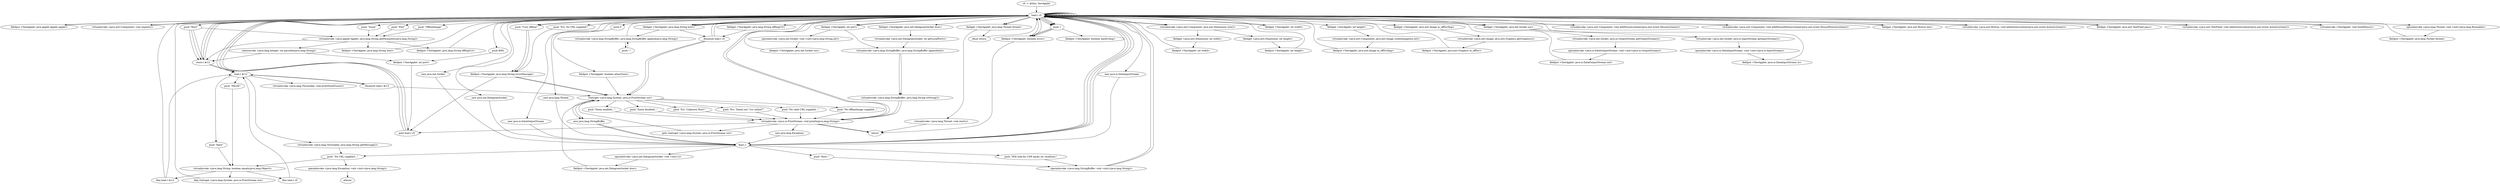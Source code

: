 digraph "" {
    "r0 := @this: YawApplet"
    "load.r r0"
    "r0 := @this: YawApplet"->"load.r r0";
    "load.r r0"->"load.r r0";
    "fieldput <YawApplet: java.applet.Applet applet>"
    "load.r r0"->"fieldput <YawApplet: java.applet.Applet applet>";
    "fieldput <YawApplet: java.applet.Applet applet>"->"load.r r0";
    "virtualinvoke <java.awt.Component: void repaint()>"
    "load.r r0"->"virtualinvoke <java.awt.Component: void repaint()>";
    "virtualinvoke <java.awt.Component: void repaint()>"->"load.r r0";
    "load.r r0"->"load.r r0";
    "push \"Host\""
    "load.r r0"->"push \"Host\"";
    "store.r $r12"
    "push \"Host\""->"store.r $r12";
    "store.r $r12"->"load.r r0";
    "push 1"
    "load.r r0"->"push 1";
    "fieldput <YawApplet: boolean error>"
    "push 1"->"fieldput <YawApplet: boolean error>";
    "fieldput <YawApplet: boolean error>"->"load.r r0";
    "push \"User offline!\""
    "load.r r0"->"push \"User offline!\"";
    "fieldput <YawApplet: java.lang.String errorMessage>"
    "push \"User offline!\""->"fieldput <YawApplet: java.lang.String errorMessage>";
    "staticget <java.lang.System: java.io.PrintStream out>"
    "fieldput <YawApplet: java.lang.String errorMessage>"->"staticget <java.lang.System: java.io.PrintStream out>";
    "push \"Err. Unknown Host!\""
    "staticget <java.lang.System: java.io.PrintStream out>"->"push \"Err. Unknown Host!\"";
    "virtualinvoke <java.io.PrintStream: void println(java.lang.String)>"
    "push \"Err. Unknown Host!\""->"virtualinvoke <java.io.PrintStream: void println(java.lang.String)>";
    "return"
    "virtualinvoke <java.io.PrintStream: void println(java.lang.String)>"->"return";
    "push \"Host\""->"store.r $r12";
    "store.r $r12"->"load.r r0";
    "load.r r0"->"push 1";
    "push 1"->"fieldput <YawApplet: boolean error>";
    "fieldput <YawApplet: boolean error>"->"load.r r0";
    "load.r r0"->"push \"User offline!\"";
    "push \"User offline!\""->"fieldput <YawApplet: java.lang.String errorMessage>";
    "fieldput <YawApplet: java.lang.String errorMessage>"->"staticget <java.lang.System: java.io.PrintStream out>";
    "push \"Err. Timed out! Usr online?\""
    "staticget <java.lang.System: java.io.PrintStream out>"->"push \"Err. Timed out! Usr online?\"";
    "push \"Err. Timed out! Usr online?\""->"virtualinvoke <java.io.PrintStream: void println(java.lang.String)>";
    "virtualinvoke <java.io.PrintStream: void println(java.lang.String)>"->"return";
    "push \"Host\""->"store.r $r12";
    "load.r $r12"
    "store.r $r12"->"load.r $r12";
    "virtualinvoke <java.lang.Throwable: java.lang.String getMessage()>"
    "load.r $r12"->"virtualinvoke <java.lang.Throwable: java.lang.String getMessage()>";
    "push \"No URL supplied...\""
    "virtualinvoke <java.lang.Throwable: java.lang.String getMessage()>"->"push \"No URL supplied...\"";
    "virtualinvoke <java.lang.String: boolean equals(java.lang.Object)>"
    "push \"No URL supplied...\""->"virtualinvoke <java.lang.String: boolean equals(java.lang.Object)>";
    "ifeq load.r $r12"
    "virtualinvoke <java.lang.String: boolean equals(java.lang.Object)>"->"ifeq load.r $r12";
    "ifeq load.r $r12"->"load.r r0";
    "push \"Err. No URL supplied!\""
    "load.r r0"->"push \"Err. No URL supplied!\"";
    "push \"Err. No URL supplied!\""->"fieldput <YawApplet: java.lang.String errorMessage>";
    "goto load.r r0"
    "fieldput <YawApplet: java.lang.String errorMessage>"->"goto load.r r0";
    "goto load.r r0"->"load.r r0";
    "load.r r0"->"push 1";
    "push 1"->"fieldput <YawApplet: boolean error>";
    "fieldput <YawApplet: boolean error>"->"return";
    "ifeq load.r $r12"->"load.r $r12";
    "virtualinvoke <java.lang.Throwable: void printStackTrace()>"
    "load.r $r12"->"virtualinvoke <java.lang.Throwable: void printStackTrace()>";
    "virtualinvoke <java.applet.Applet: java.lang.String getParameter(java.lang.String)>"
    "push \"Host\""->"virtualinvoke <java.applet.Applet: java.lang.String getParameter(java.lang.String)>";
    "fieldput <YawApplet: java.lang.String host>"
    "virtualinvoke <java.applet.Applet: java.lang.String getParameter(java.lang.String)>"->"fieldput <YawApplet: java.lang.String host>";
    "fieldput <YawApplet: java.lang.String host>"->"load.r r0";
    "fieldget <YawApplet: java.lang.String host>"
    "load.r r0"->"fieldget <YawApplet: java.lang.String host>";
    "ifnonnull load.r r0"
    "fieldget <YawApplet: java.lang.String host>"->"ifnonnull load.r r0";
    "ifnonnull load.r r0"->"staticget <java.lang.System: java.io.PrintStream out>";
    "push \"No valid URL supplied...\""
    "staticget <java.lang.System: java.io.PrintStream out>"->"push \"No valid URL supplied...\"";
    "push \"No valid URL supplied...\""->"virtualinvoke <java.io.PrintStream: void println(java.lang.String)>";
    "new java.lang.Exception"
    "virtualinvoke <java.io.PrintStream: void println(java.lang.String)>"->"new java.lang.Exception";
    "dup1.r"
    "new java.lang.Exception"->"dup1.r";
    "dup1.r"->"push \"No URL supplied...\"";
    "specialinvoke <java.lang.Exception: void <init>(java.lang.String)>"
    "push \"No URL supplied...\""->"specialinvoke <java.lang.Exception: void <init>(java.lang.String)>";
    "athrow"
    "specialinvoke <java.lang.Exception: void <init>(java.lang.String)>"->"athrow";
    "ifnonnull load.r r0"->"load.r r0";
    "load.r r0"->"load.r r0";
    "push \"Port\""
    "load.r r0"->"push \"Port\"";
    "push \"Port\""->"virtualinvoke <java.applet.Applet: java.lang.String getParameter(java.lang.String)>";
    "staticinvoke <java.lang.Integer: int parseInt(java.lang.String)>"
    "virtualinvoke <java.applet.Applet: java.lang.String getParameter(java.lang.String)>"->"staticinvoke <java.lang.Integer: int parseInt(java.lang.String)>";
    "fieldput <YawApplet: int port>"
    "staticinvoke <java.lang.Integer: int parseInt(java.lang.String)>"->"fieldput <YawApplet: int port>";
    "fieldput <YawApplet: int port>"->"goto load.r r0";
    "goto load.r r0"->"load.r r0";
    "load.r r0"->"load.r r0";
    "push \"OfflineImage\""
    "load.r r0"->"push \"OfflineImage\"";
    "push \"OfflineImage\""->"virtualinvoke <java.applet.Applet: java.lang.String getParameter(java.lang.String)>";
    "fieldput <YawApplet: java.lang.String offImgUrl>"
    "virtualinvoke <java.applet.Applet: java.lang.String getParameter(java.lang.String)>"->"fieldput <YawApplet: java.lang.String offImgUrl>";
    "fieldput <YawApplet: java.lang.String offImgUrl>"->"load.r r0";
    "fieldget <YawApplet: java.lang.String offImgUrl>"
    "load.r r0"->"fieldget <YawApplet: java.lang.String offImgUrl>";
    "fieldget <YawApplet: java.lang.String offImgUrl>"->"ifnonnull load.r r0";
    "ifnonnull load.r r0"->"staticget <java.lang.System: java.io.PrintStream out>";
    "push \"No offlineImage supplied...\""
    "staticget <java.lang.System: java.io.PrintStream out>"->"push \"No offlineImage supplied...\"";
    "push \"No offlineImage supplied...\""->"virtualinvoke <java.io.PrintStream: void println(java.lang.String)>";
    "virtualinvoke <java.io.PrintStream: void println(java.lang.String)>"->"goto load.r r0";
    "goto load.r r0"->"load.r r0";
    "push \"Zoom\""
    "load.r r0"->"push \"Zoom\"";
    "push \"Zoom\""->"virtualinvoke <java.applet.Applet: java.lang.String getParameter(java.lang.String)>";
    "virtualinvoke <java.applet.Applet: java.lang.String getParameter(java.lang.String)>"->"store.r $r12";
    "store.r $r12"->"load.r $r12";
    "ifnonnull load.r $r12"
    "load.r $r12"->"ifnonnull load.r $r12";
    "ifnonnull load.r $r12"->"staticget <java.lang.System: java.io.PrintStream out>";
    "push \"Zoom enabled...\""
    "staticget <java.lang.System: java.io.PrintStream out>"->"push \"Zoom enabled...\"";
    "push \"Zoom enabled...\""->"virtualinvoke <java.io.PrintStream: void println(java.lang.String)>";
    "goto staticget <java.lang.System: java.io.PrintStream out>"
    "virtualinvoke <java.io.PrintStream: void println(java.lang.String)>"->"goto staticget <java.lang.System: java.io.PrintStream out>";
    "goto staticget <java.lang.System: java.io.PrintStream out>"->"staticget <java.lang.System: java.io.PrintStream out>";
    "new java.lang.StringBuffer"
    "staticget <java.lang.System: java.io.PrintStream out>"->"new java.lang.StringBuffer";
    "new java.lang.StringBuffer"->"dup1.r";
    "push \"Host: \""
    "dup1.r"->"push \"Host: \"";
    "specialinvoke <java.lang.StringBuffer: void <init>(java.lang.String)>"
    "push \"Host: \""->"specialinvoke <java.lang.StringBuffer: void <init>(java.lang.String)>";
    "specialinvoke <java.lang.StringBuffer: void <init>(java.lang.String)>"->"load.r r0";
    "load.r r0"->"fieldget <YawApplet: java.lang.String host>";
    "virtualinvoke <java.lang.StringBuffer: java.lang.StringBuffer append(java.lang.String)>"
    "fieldget <YawApplet: java.lang.String host>"->"virtualinvoke <java.lang.StringBuffer: java.lang.StringBuffer append(java.lang.String)>";
    "push \":\""
    "virtualinvoke <java.lang.StringBuffer: java.lang.StringBuffer append(java.lang.String)>"->"push \":\"";
    "push \":\""->"virtualinvoke <java.lang.StringBuffer: java.lang.StringBuffer append(java.lang.String)>";
    "virtualinvoke <java.lang.StringBuffer: java.lang.StringBuffer append(java.lang.String)>"->"load.r r0";
    "fieldget <YawApplet: int port>"
    "load.r r0"->"fieldget <YawApplet: int port>";
    "virtualinvoke <java.lang.StringBuffer: java.lang.StringBuffer append(int)>"
    "fieldget <YawApplet: int port>"->"virtualinvoke <java.lang.StringBuffer: java.lang.StringBuffer append(int)>";
    "virtualinvoke <java.lang.StringBuffer: java.lang.String toString()>"
    "virtualinvoke <java.lang.StringBuffer: java.lang.StringBuffer append(int)>"->"virtualinvoke <java.lang.StringBuffer: java.lang.String toString()>";
    "virtualinvoke <java.lang.StringBuffer: java.lang.String toString()>"->"virtualinvoke <java.io.PrintStream: void println(java.lang.String)>";
    "virtualinvoke <java.io.PrintStream: void println(java.lang.String)>"->"load.r r0";
    "load.r r0"->"load.r r0";
    "virtualinvoke <java.awt.Component: java.awt.Dimension size()>"
    "load.r r0"->"virtualinvoke <java.awt.Component: java.awt.Dimension size()>";
    "fieldget <java.awt.Dimension: int width>"
    "virtualinvoke <java.awt.Component: java.awt.Dimension size()>"->"fieldget <java.awt.Dimension: int width>";
    "fieldput <YawApplet: int width>"
    "fieldget <java.awt.Dimension: int width>"->"fieldput <YawApplet: int width>";
    "fieldput <YawApplet: int width>"->"load.r r0";
    "load.r r0"->"load.r r0";
    "load.r r0"->"virtualinvoke <java.awt.Component: java.awt.Dimension size()>";
    "fieldget <java.awt.Dimension: int height>"
    "virtualinvoke <java.awt.Component: java.awt.Dimension size()>"->"fieldget <java.awt.Dimension: int height>";
    "fieldput <YawApplet: int height>"
    "fieldget <java.awt.Dimension: int height>"->"fieldput <YawApplet: int height>";
    "fieldput <YawApplet: int height>"->"load.r r0";
    "load.r r0"->"load.r r0";
    "load.r r0"->"load.r r0";
    "fieldget <YawApplet: int width>"
    "load.r r0"->"fieldget <YawApplet: int width>";
    "fieldget <YawApplet: int width>"->"load.r r0";
    "fieldget <YawApplet: int height>"
    "load.r r0"->"fieldget <YawApplet: int height>";
    "virtualinvoke <java.awt.Component: java.awt.Image createImage(int,int)>"
    "fieldget <YawApplet: int height>"->"virtualinvoke <java.awt.Component: java.awt.Image createImage(int,int)>";
    "fieldput <YawApplet: java.awt.Image m_offScrImg>"
    "virtualinvoke <java.awt.Component: java.awt.Image createImage(int,int)>"->"fieldput <YawApplet: java.awt.Image m_offScrImg>";
    "fieldput <YawApplet: java.awt.Image m_offScrImg>"->"load.r r0";
    "load.r r0"->"load.r r0";
    "fieldget <YawApplet: java.awt.Image m_offScrImg>"
    "load.r r0"->"fieldget <YawApplet: java.awt.Image m_offScrImg>";
    "virtualinvoke <java.awt.Image: java.awt.Graphics getGraphics()>"
    "fieldget <YawApplet: java.awt.Image m_offScrImg>"->"virtualinvoke <java.awt.Image: java.awt.Graphics getGraphics()>";
    "fieldput <YawApplet: java.awt.Graphics m_offScr>"
    "virtualinvoke <java.awt.Image: java.awt.Graphics getGraphics()>"->"fieldput <YawApplet: java.awt.Graphics m_offScr>";
    "fieldput <YawApplet: java.awt.Graphics m_offScr>"->"load.r r0";
    "new java.net.Socket"
    "load.r r0"->"new java.net.Socket";
    "new java.net.Socket"->"dup1.r";
    "dup1.r"->"load.r r0";
    "load.r r0"->"fieldget <YawApplet: java.lang.String host>";
    "fieldget <YawApplet: java.lang.String host>"->"load.r r0";
    "load.r r0"->"fieldget <YawApplet: int port>";
    "specialinvoke <java.net.Socket: void <init>(java.lang.String,int)>"
    "fieldget <YawApplet: int port>"->"specialinvoke <java.net.Socket: void <init>(java.lang.String,int)>";
    "fieldput <YawApplet: java.net.Socket soc>"
    "specialinvoke <java.net.Socket: void <init>(java.lang.String,int)>"->"fieldput <YawApplet: java.net.Socket soc>";
    "fieldput <YawApplet: java.net.Socket soc>"->"load.r r0";
    "new java.net.DatagramSocket"
    "load.r r0"->"new java.net.DatagramSocket";
    "new java.net.DatagramSocket"->"dup1.r";
    "specialinvoke <java.net.DatagramSocket: void <init>()>"
    "dup1.r"->"specialinvoke <java.net.DatagramSocket: void <init>()>";
    "fieldput <YawApplet: java.net.DatagramSocket dsoc>"
    "specialinvoke <java.net.DatagramSocket: void <init>()>"->"fieldput <YawApplet: java.net.DatagramSocket dsoc>";
    "fieldput <YawApplet: java.net.DatagramSocket dsoc>"->"staticget <java.lang.System: java.io.PrintStream out>";
    "staticget <java.lang.System: java.io.PrintStream out>"->"new java.lang.StringBuffer";
    "new java.lang.StringBuffer"->"dup1.r";
    "push \"Will look for UDP packs on: localhost:\""
    "dup1.r"->"push \"Will look for UDP packs on: localhost:\"";
    "push \"Will look for UDP packs on: localhost:\""->"specialinvoke <java.lang.StringBuffer: void <init>(java.lang.String)>";
    "specialinvoke <java.lang.StringBuffer: void <init>(java.lang.String)>"->"load.r r0";
    "fieldget <YawApplet: java.net.DatagramSocket dsoc>"
    "load.r r0"->"fieldget <YawApplet: java.net.DatagramSocket dsoc>";
    "virtualinvoke <java.net.DatagramSocket: int getLocalPort()>"
    "fieldget <YawApplet: java.net.DatagramSocket dsoc>"->"virtualinvoke <java.net.DatagramSocket: int getLocalPort()>";
    "virtualinvoke <java.net.DatagramSocket: int getLocalPort()>"->"virtualinvoke <java.lang.StringBuffer: java.lang.StringBuffer append(int)>";
    "virtualinvoke <java.lang.StringBuffer: java.lang.StringBuffer append(int)>"->"virtualinvoke <java.lang.StringBuffer: java.lang.String toString()>";
    "virtualinvoke <java.lang.StringBuffer: java.lang.String toString()>"->"virtualinvoke <java.io.PrintStream: void println(java.lang.String)>";
    "virtualinvoke <java.io.PrintStream: void println(java.lang.String)>"->"load.r r0";
    "new java.io.DataOutputStream"
    "load.r r0"->"new java.io.DataOutputStream";
    "new java.io.DataOutputStream"->"dup1.r";
    "dup1.r"->"load.r r0";
    "fieldget <YawApplet: java.net.Socket soc>"
    "load.r r0"->"fieldget <YawApplet: java.net.Socket soc>";
    "virtualinvoke <java.net.Socket: java.io.OutputStream getOutputStream()>"
    "fieldget <YawApplet: java.net.Socket soc>"->"virtualinvoke <java.net.Socket: java.io.OutputStream getOutputStream()>";
    "specialinvoke <java.io.DataOutputStream: void <init>(java.io.OutputStream)>"
    "virtualinvoke <java.net.Socket: java.io.OutputStream getOutputStream()>"->"specialinvoke <java.io.DataOutputStream: void <init>(java.io.OutputStream)>";
    "fieldput <YawApplet: java.io.DataOutputStream out>"
    "specialinvoke <java.io.DataOutputStream: void <init>(java.io.OutputStream)>"->"fieldput <YawApplet: java.io.DataOutputStream out>";
    "fieldput <YawApplet: java.io.DataOutputStream out>"->"load.r r0";
    "new java.io.DataInputStream"
    "load.r r0"->"new java.io.DataInputStream";
    "new java.io.DataInputStream"->"dup1.r";
    "dup1.r"->"load.r r0";
    "load.r r0"->"fieldget <YawApplet: java.net.Socket soc>";
    "virtualinvoke <java.net.Socket: java.io.InputStream getInputStream()>"
    "fieldget <YawApplet: java.net.Socket soc>"->"virtualinvoke <java.net.Socket: java.io.InputStream getInputStream()>";
    "specialinvoke <java.io.DataInputStream: void <init>(java.io.InputStream)>"
    "virtualinvoke <java.net.Socket: java.io.InputStream getInputStream()>"->"specialinvoke <java.io.DataInputStream: void <init>(java.io.InputStream)>";
    "fieldput <YawApplet: java.io.DataInputStream in>"
    "specialinvoke <java.io.DataInputStream: void <init>(java.io.InputStream)>"->"fieldput <YawApplet: java.io.DataInputStream in>";
    "fieldput <YawApplet: java.io.DataInputStream in>"->"load.r r0";
    "load.r r0"->"load.r r0";
    "virtualinvoke <java.awt.Component: void addMouseListener(java.awt.event.MouseListener)>"
    "load.r r0"->"virtualinvoke <java.awt.Component: void addMouseListener(java.awt.event.MouseListener)>";
    "virtualinvoke <java.awt.Component: void addMouseListener(java.awt.event.MouseListener)>"->"load.r r0";
    "load.r r0"->"load.r r0";
    "virtualinvoke <java.awt.Component: void addMouseMotionListener(java.awt.event.MouseMotionListener)>"
    "load.r r0"->"virtualinvoke <java.awt.Component: void addMouseMotionListener(java.awt.event.MouseMotionListener)>";
    "virtualinvoke <java.awt.Component: void addMouseMotionListener(java.awt.event.MouseMotionListener)>"->"load.r r0";
    "fieldget <YawApplet: java.awt.Button btn>"
    "load.r r0"->"fieldget <YawApplet: java.awt.Button btn>";
    "fieldget <YawApplet: java.awt.Button btn>"->"load.r r0";
    "virtualinvoke <java.awt.Button: void addActionListener(java.awt.event.ActionListener)>"
    "load.r r0"->"virtualinvoke <java.awt.Button: void addActionListener(java.awt.event.ActionListener)>";
    "virtualinvoke <java.awt.Button: void addActionListener(java.awt.event.ActionListener)>"->"load.r r0";
    "fieldget <YawApplet: java.awt.TextField pass>"
    "load.r r0"->"fieldget <YawApplet: java.awt.TextField pass>";
    "fieldget <YawApplet: java.awt.TextField pass>"->"load.r r0";
    "virtualinvoke <java.awt.TextField: void addActionListener(java.awt.event.ActionListener)>"
    "load.r r0"->"virtualinvoke <java.awt.TextField: void addActionListener(java.awt.event.ActionListener)>";
    "virtualinvoke <java.awt.TextField: void addActionListener(java.awt.event.ActionListener)>"->"load.r r0";
    "virtualinvoke <YawApplet: void buildMenu()>"
    "load.r r0"->"virtualinvoke <YawApplet: void buildMenu()>";
    "virtualinvoke <YawApplet: void buildMenu()>"->"load.r r0";
    "new java.lang.Thread"
    "load.r r0"->"new java.lang.Thread";
    "new java.lang.Thread"->"dup1.r";
    "dup1.r"->"load.r r0";
    "specialinvoke <java.lang.Thread: void <init>(java.lang.Runnable)>"
    "load.r r0"->"specialinvoke <java.lang.Thread: void <init>(java.lang.Runnable)>";
    "fieldput <YawApplet: java.lang.Thread thread>"
    "specialinvoke <java.lang.Thread: void <init>(java.lang.Runnable)>"->"fieldput <YawApplet: java.lang.Thread thread>";
    "fieldput <YawApplet: java.lang.Thread thread>"->"load.r r0";
    "fieldget <YawApplet: java.lang.Thread thread>"
    "load.r r0"->"fieldget <YawApplet: java.lang.Thread thread>";
    "ifnull return"
    "fieldget <YawApplet: java.lang.Thread thread>"->"ifnull return";
    "ifnull return"->"load.r r0";
    "load.r r0"->"fieldget <YawApplet: java.lang.Thread thread>";
    "virtualinvoke <java.lang.Thread: void start()>"
    "fieldget <YawApplet: java.lang.Thread thread>"->"virtualinvoke <java.lang.Thread: void start()>";
    "virtualinvoke <java.lang.Thread: void start()>"->"return";
    "ifnonnull load.r $r12"->"load.r $r12";
    "push \"false\""
    "load.r $r12"->"push \"false\"";
    "push \"false\""->"virtualinvoke <java.lang.String: boolean equals(java.lang.Object)>";
    "ifne load.r r0"
    "virtualinvoke <java.lang.String: boolean equals(java.lang.Object)>"->"ifne load.r r0";
    "ifne load.r r0"->"load.r $r12";
    "push \"FALSE\""
    "load.r $r12"->"push \"FALSE\"";
    "push \"FALSE\""->"virtualinvoke <java.lang.String: boolean equals(java.lang.Object)>";
    "ifeq staticget <java.lang.System: java.io.PrintStream out>"
    "virtualinvoke <java.lang.String: boolean equals(java.lang.Object)>"->"ifeq staticget <java.lang.System: java.io.PrintStream out>";
    "ifeq staticget <java.lang.System: java.io.PrintStream out>"->"load.r r0";
    "push 0"
    "load.r r0"->"push 0";
    "fieldput <YawApplet: boolean allowZoom>"
    "push 0"->"fieldput <YawApplet: boolean allowZoom>";
    "fieldput <YawApplet: boolean allowZoom>"->"staticget <java.lang.System: java.io.PrintStream out>";
    "push \"Zoom disabled...\""
    "staticget <java.lang.System: java.io.PrintStream out>"->"push \"Zoom disabled...\"";
    "push \"Zoom disabled...\""->"virtualinvoke <java.io.PrintStream: void println(java.lang.String)>";
    "ifnonnull load.r r0"->"load.r r0";
    "load.r r0"->"push 1";
    "fieldput <YawApplet: boolean hasErrImg>"
    "push 1"->"fieldput <YawApplet: boolean hasErrImg>";
    "staticinvoke <java.lang.Integer: int parseInt(java.lang.String)>"->"store.r $r12";
    "store.r $r12"->"load.r r0";
    "push 8081"
    "load.r r0"->"push 8081";
    "push 8081"->"fieldput <YawApplet: int port>";
}
